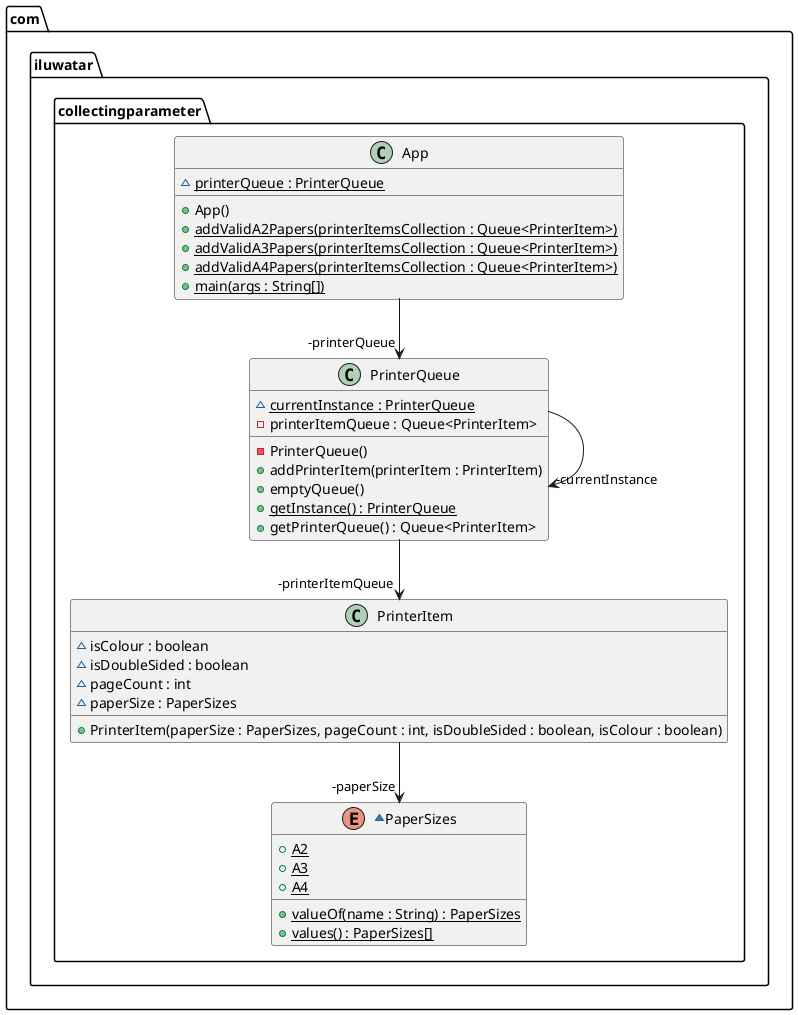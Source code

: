 @startuml
package com.iluwatar.collectingparameter {
  class App {
    ~ printerQueue : PrinterQueue {static}
    + App()
    + addValidA2Papers(printerItemsCollection : Queue<PrinterItem>) {static}
    + addValidA3Papers(printerItemsCollection : Queue<PrinterItem>) {static}
    + addValidA4Papers(printerItemsCollection : Queue<PrinterItem>) {static}
    + main(args : String[]) {static}
  }
  ~enum PaperSizes {
    + A2 {static}
    + A3 {static}
    + A4 {static}
    + valueOf(name : String) : PaperSizes {static}
    + values() : PaperSizes[] {static}
  }
  class PrinterItem {
    ~ isColour : boolean
    ~ isDoubleSided : boolean
    ~ pageCount : int
    ~ paperSize : PaperSizes
    + PrinterItem(paperSize : PaperSizes, pageCount : int, isDoubleSided : boolean, isColour : boolean)
  }
  class PrinterQueue {
    ~ currentInstance : PrinterQueue {static}
    - printerItemQueue : Queue<PrinterItem>
    - PrinterQueue()
    + addPrinterItem(printerItem : PrinterItem)
    + emptyQueue()
    + getInstance() : PrinterQueue {static}
    + getPrinterQueue() : Queue<PrinterItem>
  }
}
PrinterQueue -->  "-currentInstance" PrinterQueue
PrinterQueue -->  "-printerItemQueue" PrinterItem
App -->  "-printerQueue" PrinterQueue
PrinterItem -->  "-paperSize" PaperSizes
@enduml